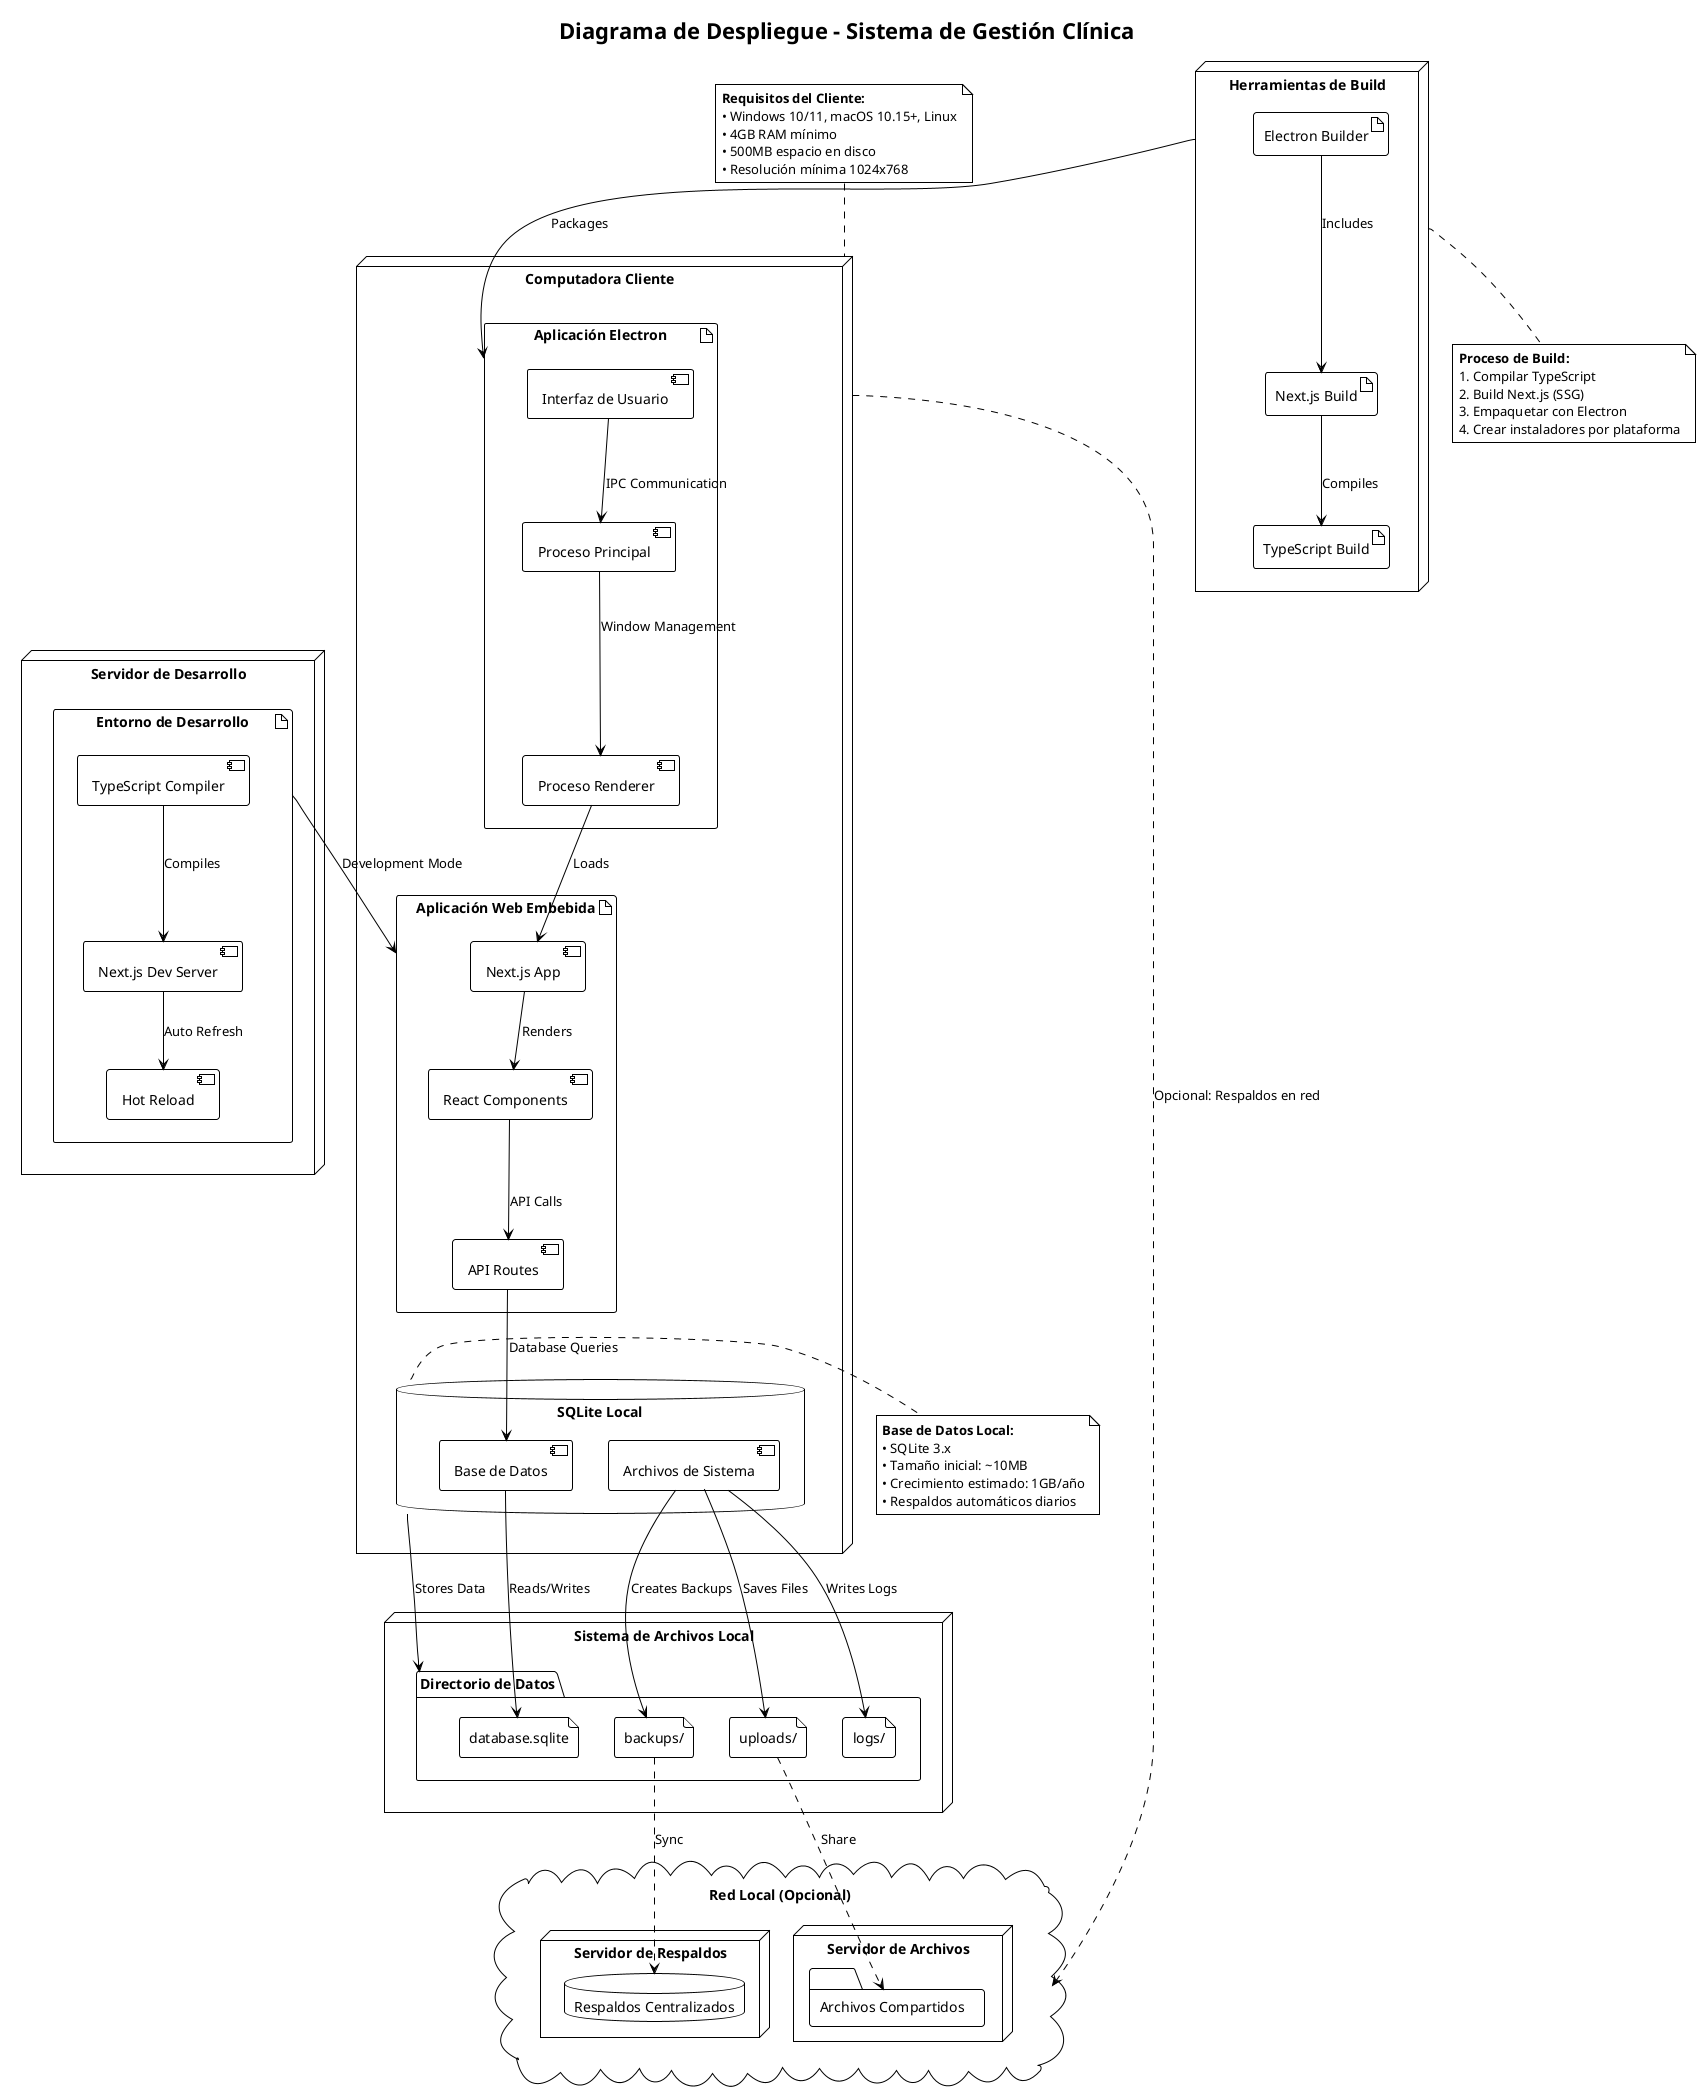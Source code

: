 @startuml
!theme plain
title Diagrama de Despliegue - Sistema de Gestión Clínica

' Nodos de despliegue
node "Computadora Cliente" as client {
  artifact "Aplicación Electron" as electron_app {
    component "Interfaz de Usuario" as ui
    component "Proceso Principal" as main_process
    component "Proceso Renderer" as renderer
  }
  
  artifact "Aplicación Web Embebida" as webapp {
    component "Next.js App" as nextjs
    component "React Components" as react
    component "API Routes" as api_routes
  }
  
  database "SQLite Local" as sqlite_local {
    component "Base de Datos" as db_local
    component "Archivos de Sistema" as files_local
  }
}

node "Servidor de Desarrollo" as dev_server {
  artifact "Entorno de Desarrollo" as dev_env {
    component "Next.js Dev Server" as nextjs_dev
    component "Hot Reload" as hot_reload
    component "TypeScript Compiler" as tsc
  }
}

node "Sistema de Archivos Local" as local_fs {
  folder "Directorio de Datos" as data_dir {
    file "database.sqlite" as db_file
    file "backups/" as backup_dir
    file "uploads/" as upload_dir
    file "logs/" as log_dir
  }
}

node "Herramientas de Build" as build_tools {
  artifact "Electron Builder" as electron_builder
  artifact "Next.js Build" as nextjs_build
  artifact "TypeScript Build" as ts_build
}

' Conexiones
ui --> main_process : "IPC Communication"
main_process --> renderer : "Window Management"
renderer --> nextjs : "Loads"
nextjs --> react : "Renders"
react --> api_routes : "API Calls"
api_routes --> db_local : "Database Queries"
db_local --> db_file : "Reads/Writes"

' Desarrollo
dev_env --> webapp : "Development Mode"
nextjs_dev --> hot_reload : "Auto Refresh"
tsc --> nextjs_dev : "Compiles"

' Build Process
build_tools --> electron_app : "Packages"
electron_builder --> nextjs_build : "Includes"
nextjs_build --> ts_build : "Compiles"

' Almacenamiento
sqlite_local --> data_dir : "Stores Data"
files_local --> upload_dir : "Saves Files"
files_local --> backup_dir : "Creates Backups"
files_local --> log_dir : "Writes Logs"

' Notas de despliegue
note top of client
  **Requisitos del Cliente:**
  • Windows 10/11, macOS 10.15+, Linux
  • 4GB RAM mínimo
  • 500MB espacio en disco
  • Resolución mínima 1024x768
end note

note right of sqlite_local
  **Base de Datos Local:**
  • SQLite 3.x
  • Tamaño inicial: ~10MB
  • Crecimiento estimado: 1GB/año
  • Respaldos automáticos diarios
end note

note bottom of build_tools
  **Proceso de Build:**
  1. Compilar TypeScript
  2. Build Next.js (SSG)
  3. Empaquetar con Electron
  4. Crear instaladores por plataforma
end note

' Configuración de red (si aplica)
cloud "Red Local (Opcional)" as network {
  node "Servidor de Respaldos" as backup_server {
    database "Respaldos Centralizados" as central_backup
  }
  
  node "Servidor de Archivos" as file_server {
    folder "Archivos Compartidos" as shared_files
  }
}

client ..> network : "Opcional: Respaldos en red"
backup_dir ..> central_backup : "Sync"
upload_dir ..> shared_files : "Share"

@enduml
